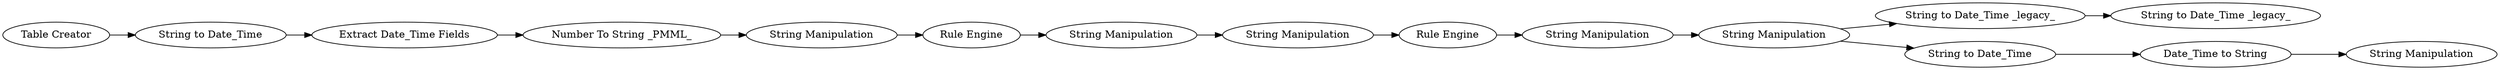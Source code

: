 digraph {
	2 -> 1641
	9 -> 14
	11 -> 12
	18 -> 19
	12 -> 9
	1 -> 2
	8 -> 10
	17 -> 7
	9 -> 13
	14 -> 15
	7 -> 6
	13 -> 18
	10 -> 11
	1641 -> 17
	6 -> 8
	1641 [label="Extract Date_Time Fields"]
	13 [label="String to Date_Time"]
	1 [label="Table Creator"]
	7 [label="String Manipulation"]
	9 [label="String Manipulation"]
	11 [label="Rule Engine"]
	18 [label="Date_Time to String"]
	6 [label="Rule Engine"]
	8 [label="String Manipulation"]
	15 [label="String to Date_Time _legacy_"]
	14 [label="String to Date_Time _legacy_"]
	17 [label="Number To String _PMML_"]
	12 [label="String Manipulation"]
	2 [label="String to Date_Time"]
	10 [label="String Manipulation"]
	19 [label="String Manipulation"]
	rankdir=LR
}
